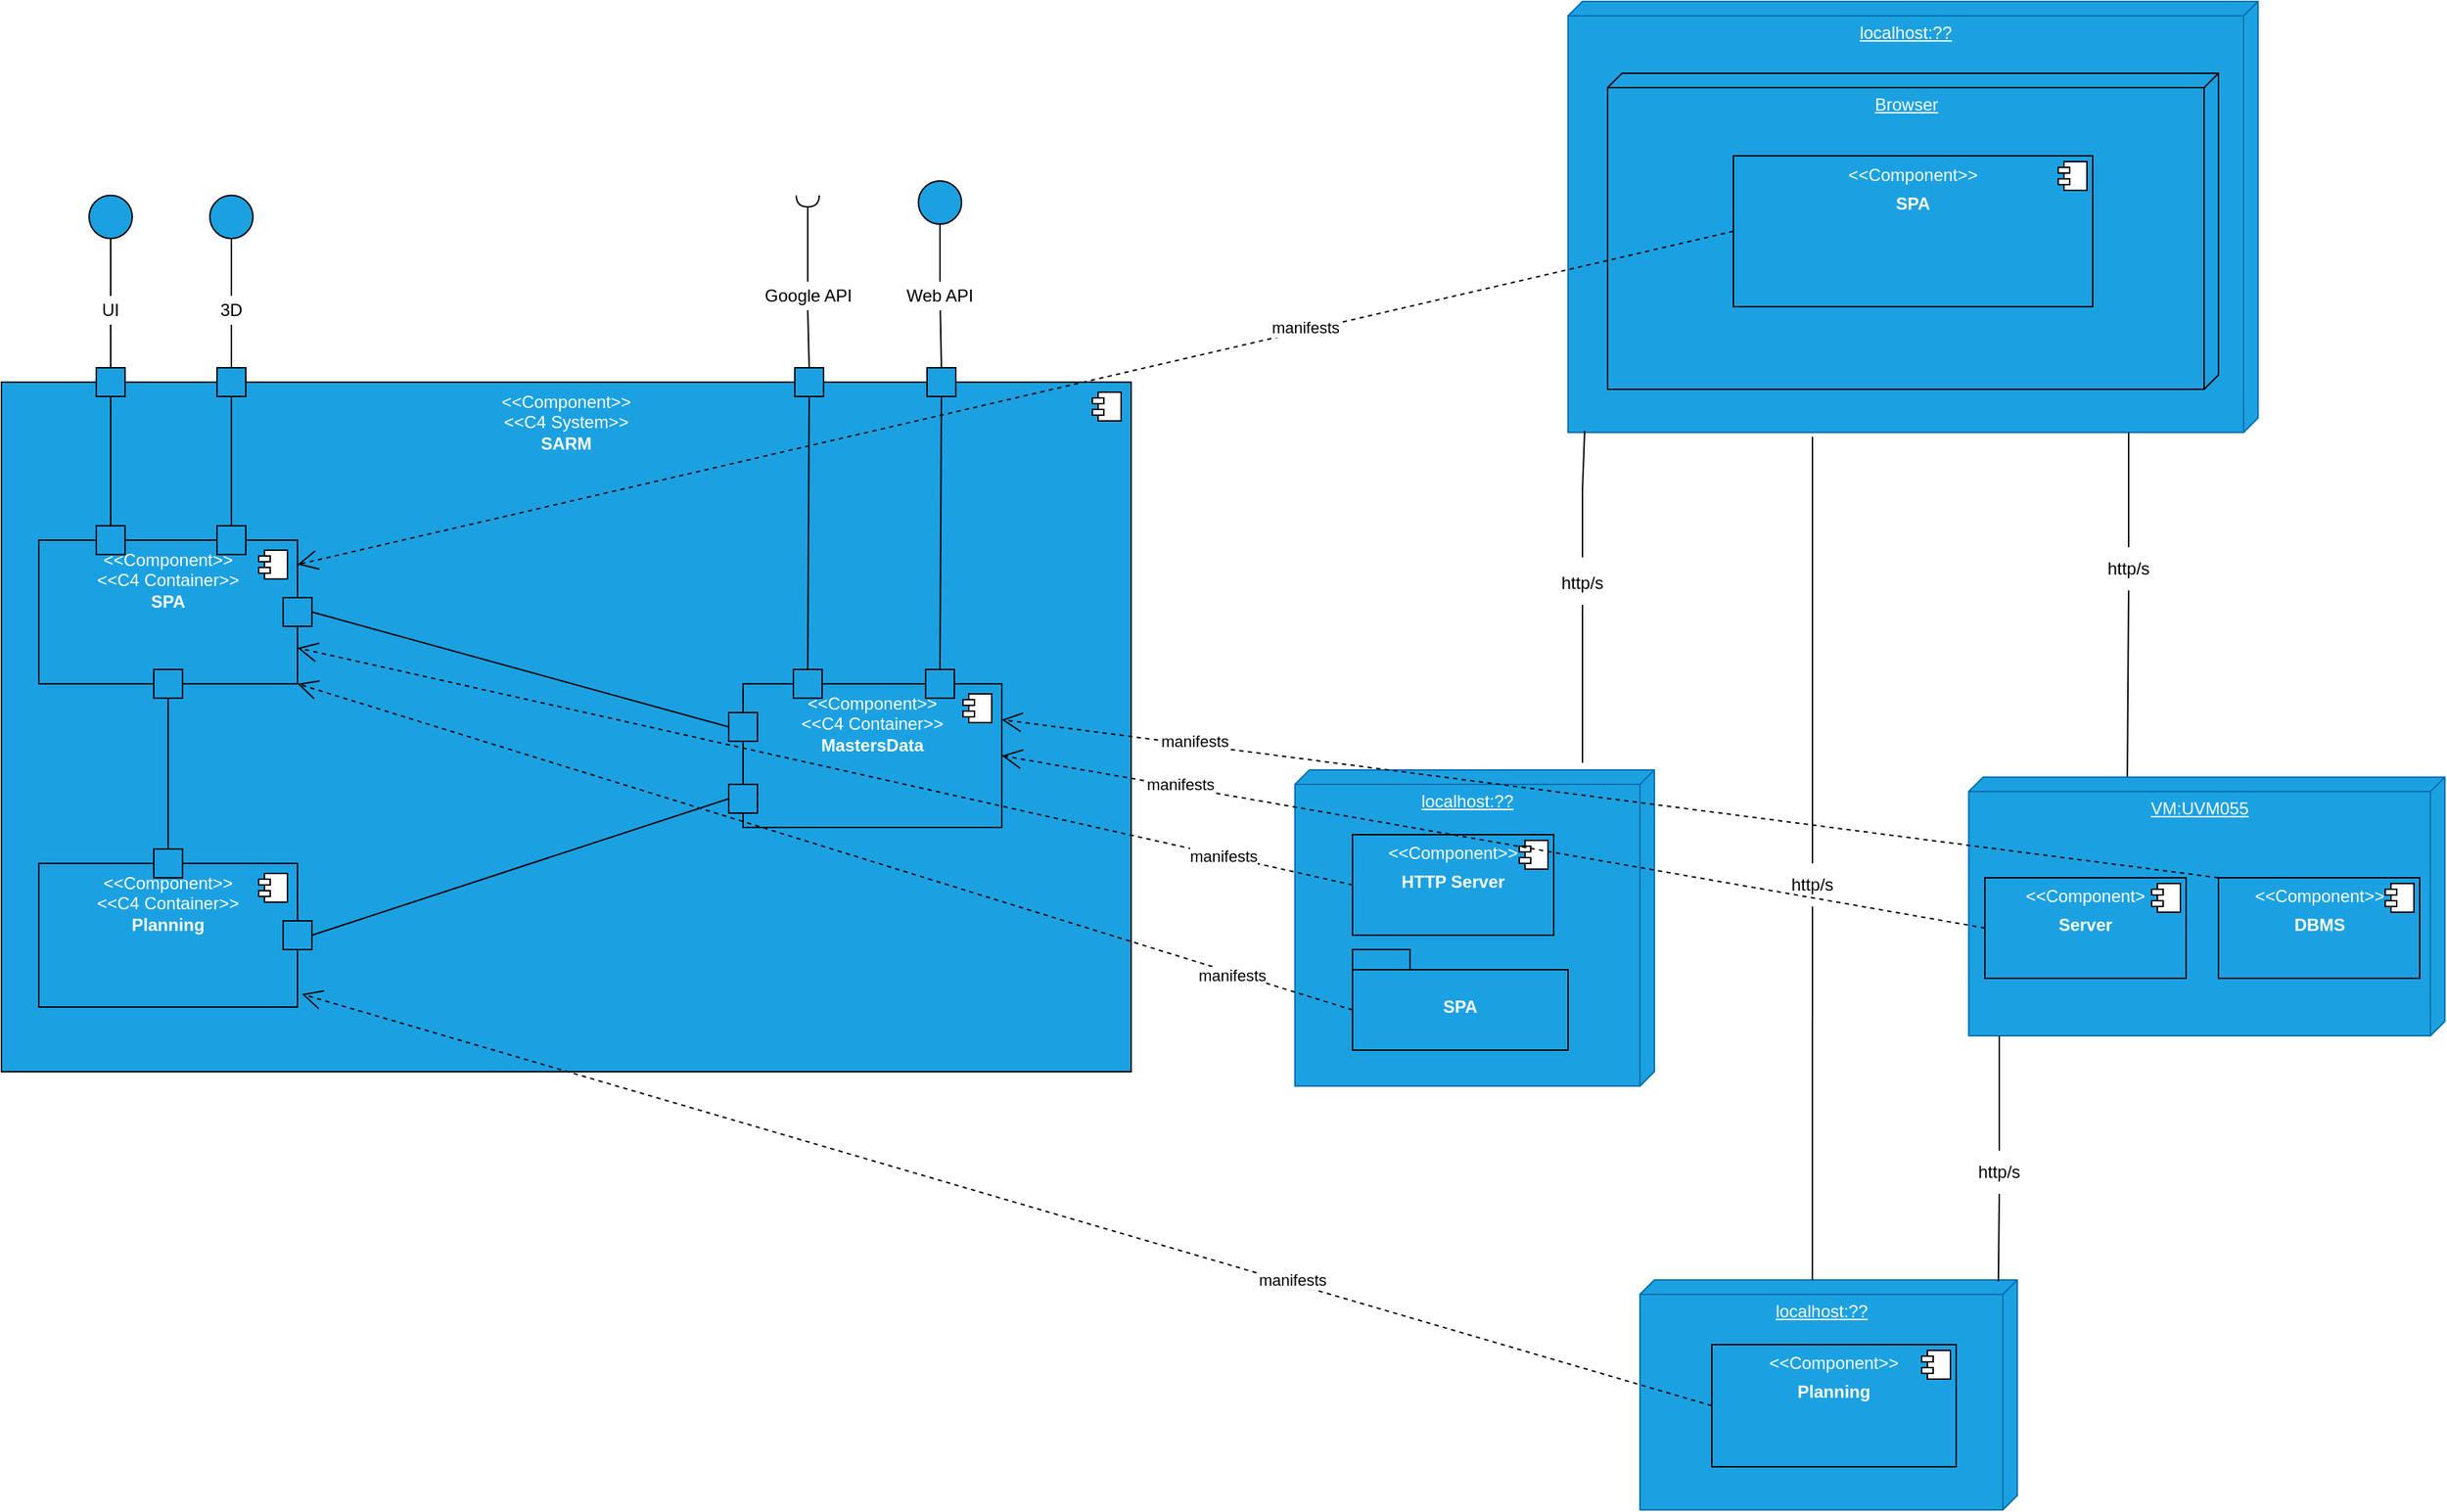 <mxfile version="24.7.17">
  <diagram name="Página-1" id="kKBKMEyVlORLd3pp8Gom">
    <mxGraphModel dx="2390" dy="2562" grid="1" gridSize="10" guides="1" tooltips="1" connect="1" arrows="1" fold="1" page="1" pageScale="1" pageWidth="827" pageHeight="1169" math="0" shadow="0">
      <root>
        <mxCell id="0" />
        <mxCell id="1" parent="0" />
        <mxCell id="WaPQrVIbH6Ur02eJdr64-1" value="&amp;lt;&amp;lt;Component&amp;gt;&amp;gt;&lt;div&gt;&amp;lt;&amp;lt;C4 System&amp;gt;&amp;gt;&lt;/div&gt;&lt;div style=&quot;padding-right: 0px;&quot;&gt;&lt;b&gt;SARM&lt;/b&gt;&lt;/div&gt;" style="html=1;dropTarget=0;whiteSpace=wrap;horizontal=1;verticalAlign=top;fillColor=#1ba1e2;fontColor=#ffffff;strokeColor=default;" vertex="1" parent="1">
          <mxGeometry x="100" y="260" width="786" height="480" as="geometry" />
        </mxCell>
        <mxCell id="WaPQrVIbH6Ur02eJdr64-2" value="" style="shape=module;jettyWidth=8;jettyHeight=4;" vertex="1" parent="WaPQrVIbH6Ur02eJdr64-1">
          <mxGeometry x="1" width="20" height="20" relative="1" as="geometry">
            <mxPoint x="-27" y="7" as="offset" />
          </mxGeometry>
        </mxCell>
        <mxCell id="WaPQrVIbH6Ur02eJdr64-3" value="&amp;lt;&amp;lt;Component&amp;gt;&amp;gt;&lt;div&gt;&amp;lt;&amp;lt;C4 Container&lt;span style=&quot;background-color: initial;&quot;&gt;&amp;gt;&amp;gt;&lt;/span&gt;&lt;/div&gt;&lt;div style=&quot;padding-right: 0px;&quot;&gt;&lt;b&gt;SPA&lt;/b&gt;&lt;/div&gt;" style="html=1;dropTarget=0;whiteSpace=wrap;horizontal=1;verticalAlign=top;fillColor=#1ba1e2;fontColor=#ffffff;strokeColor=default;" vertex="1" parent="1">
          <mxGeometry x="126" y="370" width="180" height="100" as="geometry" />
        </mxCell>
        <mxCell id="WaPQrVIbH6Ur02eJdr64-4" value="" style="shape=module;jettyWidth=8;jettyHeight=4;" vertex="1" parent="WaPQrVIbH6Ur02eJdr64-3">
          <mxGeometry x="1" width="20" height="20" relative="1" as="geometry">
            <mxPoint x="-27" y="7" as="offset" />
          </mxGeometry>
        </mxCell>
        <mxCell id="WaPQrVIbH6Ur02eJdr64-5" value="" style="whiteSpace=wrap;html=1;aspect=fixed;fillColor=#1ba1e2;fontColor=#ffffff;strokeColor=default;" vertex="1" parent="1">
          <mxGeometry x="166" y="250" width="20" height="20" as="geometry" />
        </mxCell>
        <mxCell id="WaPQrVIbH6Ur02eJdr64-6" value="" style="whiteSpace=wrap;html=1;aspect=fixed;fillColor=#1ba1e2;fontColor=#ffffff;strokeColor=default;" vertex="1" parent="1">
          <mxGeometry x="166" y="360" width="20" height="20" as="geometry" />
        </mxCell>
        <mxCell id="WaPQrVIbH6Ur02eJdr64-7" value="" style="whiteSpace=wrap;html=1;aspect=fixed;fillColor=#1ba1e2;fontColor=#ffffff;strokeColor=default;" vertex="1" parent="1">
          <mxGeometry x="250" y="360" width="20" height="20" as="geometry" />
        </mxCell>
        <mxCell id="WaPQrVIbH6Ur02eJdr64-8" value="" style="endArrow=none;html=1;rounded=0;entryX=0.5;entryY=1;entryDx=0;entryDy=0;exitX=0.5;exitY=0;exitDx=0;exitDy=0;" edge="1" parent="1" source="WaPQrVIbH6Ur02eJdr64-6" target="WaPQrVIbH6Ur02eJdr64-5">
          <mxGeometry width="50" height="50" relative="1" as="geometry">
            <mxPoint x="236" y="450" as="sourcePoint" />
            <mxPoint x="286" y="400" as="targetPoint" />
          </mxGeometry>
        </mxCell>
        <mxCell id="WaPQrVIbH6Ur02eJdr64-9" value="" style="endArrow=none;html=1;rounded=0;entryX=0.5;entryY=1;entryDx=0;entryDy=0;exitX=0.5;exitY=0;exitDx=0;exitDy=0;" edge="1" parent="1" source="WaPQrVIbH6Ur02eJdr64-7">
          <mxGeometry width="50" height="50" relative="1" as="geometry">
            <mxPoint x="276" y="390" as="sourcePoint" />
            <mxPoint x="260" y="270" as="targetPoint" />
          </mxGeometry>
        </mxCell>
        <mxCell id="WaPQrVIbH6Ur02eJdr64-10" value="" style="endArrow=none;html=1;rounded=0;exitX=0.5;exitY=0;exitDx=0;exitDy=0;entryX=0.5;entryY=1;entryDx=0;entryDy=0;" edge="1" parent="1" source="WaPQrVIbH6Ur02eJdr64-13" target="WaPQrVIbH6Ur02eJdr64-11">
          <mxGeometry width="50" height="50" relative="1" as="geometry">
            <mxPoint x="186" y="400" as="sourcePoint" />
            <mxPoint x="176" y="220" as="targetPoint" />
          </mxGeometry>
        </mxCell>
        <mxCell id="WaPQrVIbH6Ur02eJdr64-11" value="" style="ellipse;whiteSpace=wrap;html=1;aspect=fixed;fillColor=#1ba1e2;fontColor=#ffffff;strokeColor=default;" vertex="1" parent="1">
          <mxGeometry x="161" y="130" width="30" height="30" as="geometry" />
        </mxCell>
        <mxCell id="WaPQrVIbH6Ur02eJdr64-12" value="" style="endArrow=none;html=1;rounded=0;exitX=0.5;exitY=0;exitDx=0;exitDy=0;" edge="1" parent="1" source="WaPQrVIbH6Ur02eJdr64-5" target="WaPQrVIbH6Ur02eJdr64-13">
          <mxGeometry width="50" height="50" relative="1" as="geometry">
            <mxPoint x="176" y="250" as="sourcePoint" />
            <mxPoint x="176" y="220" as="targetPoint" />
          </mxGeometry>
        </mxCell>
        <mxCell id="WaPQrVIbH6Ur02eJdr64-13" value="UI" style="text;html=1;align=center;verticalAlign=middle;whiteSpace=wrap;rounded=0;" vertex="1" parent="1">
          <mxGeometry x="166" y="200" width="20" height="20" as="geometry" />
        </mxCell>
        <mxCell id="WaPQrVIbH6Ur02eJdr64-14" value="" style="whiteSpace=wrap;html=1;aspect=fixed;fillColor=#1ba1e2;fontColor=#ffffff;strokeColor=default;" vertex="1" parent="1">
          <mxGeometry x="250" y="250" width="20" height="20" as="geometry" />
        </mxCell>
        <mxCell id="WaPQrVIbH6Ur02eJdr64-15" value="" style="endArrow=none;html=1;rounded=0;exitX=0.5;exitY=0;exitDx=0;exitDy=0;entryX=0.5;entryY=1;entryDx=0;entryDy=0;" edge="1" parent="1" source="WaPQrVIbH6Ur02eJdr64-18" target="WaPQrVIbH6Ur02eJdr64-16">
          <mxGeometry width="50" height="50" relative="1" as="geometry">
            <mxPoint x="270" y="400" as="sourcePoint" />
            <mxPoint x="260" y="220" as="targetPoint" />
          </mxGeometry>
        </mxCell>
        <mxCell id="WaPQrVIbH6Ur02eJdr64-16" value="" style="ellipse;whiteSpace=wrap;html=1;aspect=fixed;fillColor=#1ba1e2;fontColor=#ffffff;strokeColor=default;" vertex="1" parent="1">
          <mxGeometry x="245" y="130" width="30" height="30" as="geometry" />
        </mxCell>
        <mxCell id="WaPQrVIbH6Ur02eJdr64-17" value="" style="endArrow=none;html=1;rounded=0;exitX=0.5;exitY=0;exitDx=0;exitDy=0;" edge="1" parent="1" source="WaPQrVIbH6Ur02eJdr64-14" target="WaPQrVIbH6Ur02eJdr64-18">
          <mxGeometry width="50" height="50" relative="1" as="geometry">
            <mxPoint x="260" y="250" as="sourcePoint" />
            <mxPoint x="260" y="220" as="targetPoint" />
          </mxGeometry>
        </mxCell>
        <mxCell id="WaPQrVIbH6Ur02eJdr64-18" value="3D" style="text;html=1;align=center;verticalAlign=middle;whiteSpace=wrap;rounded=0;" vertex="1" parent="1">
          <mxGeometry x="250" y="200" width="20" height="20" as="geometry" />
        </mxCell>
        <mxCell id="WaPQrVIbH6Ur02eJdr64-19" value="&amp;lt;&amp;lt;Component&amp;gt;&amp;gt;&lt;div&gt;&amp;lt;&amp;lt;C4 Container&lt;span style=&quot;background-color: initial;&quot;&gt;&amp;gt;&amp;gt;&lt;/span&gt;&lt;/div&gt;&lt;div&gt;&lt;b&gt;Planning&lt;/b&gt;&lt;/div&gt;" style="html=1;dropTarget=0;whiteSpace=wrap;horizontal=1;verticalAlign=top;fillColor=#1ba1e2;fontColor=#ffffff;strokeColor=default;" vertex="1" parent="1">
          <mxGeometry x="126" y="595" width="180" height="100" as="geometry" />
        </mxCell>
        <mxCell id="WaPQrVIbH6Ur02eJdr64-20" value="" style="shape=module;jettyWidth=8;jettyHeight=4;" vertex="1" parent="WaPQrVIbH6Ur02eJdr64-19">
          <mxGeometry x="1" width="20" height="20" relative="1" as="geometry">
            <mxPoint x="-27" y="7" as="offset" />
          </mxGeometry>
        </mxCell>
        <mxCell id="WaPQrVIbH6Ur02eJdr64-21" value="" style="whiteSpace=wrap;html=1;aspect=fixed;fillColor=#1ba1e2;fontColor=#ffffff;strokeColor=default;" vertex="1" parent="1">
          <mxGeometry x="206" y="460" width="20" height="20" as="geometry" />
        </mxCell>
        <mxCell id="WaPQrVIbH6Ur02eJdr64-22" value="" style="whiteSpace=wrap;html=1;aspect=fixed;fillColor=#1ba1e2;fontColor=#ffffff;strokeColor=default;" vertex="1" parent="1">
          <mxGeometry x="206" y="585" width="20" height="20" as="geometry" />
        </mxCell>
        <mxCell id="WaPQrVIbH6Ur02eJdr64-23" value="" style="endArrow=none;html=1;rounded=0;entryX=0.5;entryY=1;entryDx=0;entryDy=0;exitX=0.5;exitY=0;exitDx=0;exitDy=0;" edge="1" parent="1" source="WaPQrVIbH6Ur02eJdr64-22" target="WaPQrVIbH6Ur02eJdr64-21">
          <mxGeometry width="50" height="50" relative="1" as="geometry">
            <mxPoint x="236" y="690" as="sourcePoint" />
            <mxPoint x="286" y="640" as="targetPoint" />
            <Array as="points" />
          </mxGeometry>
        </mxCell>
        <mxCell id="WaPQrVIbH6Ur02eJdr64-24" value="&amp;lt;&amp;lt;Component&amp;gt;&amp;gt;&lt;div&gt;&amp;lt;&amp;lt;C4 Container&lt;span style=&quot;background-color: initial;&quot;&gt;&amp;gt;&amp;gt;&lt;/span&gt;&lt;/div&gt;&lt;div style=&quot;padding-right: 0px;&quot;&gt;&lt;b&gt;MastersData&lt;/b&gt;&lt;/div&gt;" style="html=1;dropTarget=0;whiteSpace=wrap;horizontal=1;verticalAlign=top;fillColor=#1ba1e2;fontColor=#ffffff;strokeColor=default;" vertex="1" parent="1">
          <mxGeometry x="616" y="470" width="180" height="100" as="geometry" />
        </mxCell>
        <mxCell id="WaPQrVIbH6Ur02eJdr64-25" value="" style="shape=module;jettyWidth=8;jettyHeight=4;" vertex="1" parent="WaPQrVIbH6Ur02eJdr64-24">
          <mxGeometry x="1" width="20" height="20" relative="1" as="geometry">
            <mxPoint x="-27" y="7" as="offset" />
          </mxGeometry>
        </mxCell>
        <mxCell id="WaPQrVIbH6Ur02eJdr64-26" value="" style="whiteSpace=wrap;html=1;aspect=fixed;fillColor=#1ba1e2;fontColor=#ffffff;strokeColor=default;" vertex="1" parent="1">
          <mxGeometry x="296" y="635" width="20" height="20" as="geometry" />
        </mxCell>
        <mxCell id="WaPQrVIbH6Ur02eJdr64-27" value="" style="whiteSpace=wrap;html=1;aspect=fixed;fillColor=#1ba1e2;fontColor=#ffffff;strokeColor=default;" vertex="1" parent="1">
          <mxGeometry x="296" y="410" width="20" height="20" as="geometry" />
        </mxCell>
        <mxCell id="WaPQrVIbH6Ur02eJdr64-28" value="" style="whiteSpace=wrap;html=1;aspect=fixed;fillColor=#1ba1e2;fontColor=#ffffff;strokeColor=default;" vertex="1" parent="1">
          <mxGeometry x="606" y="490" width="20" height="20" as="geometry" />
        </mxCell>
        <mxCell id="WaPQrVIbH6Ur02eJdr64-29" value="" style="whiteSpace=wrap;html=1;aspect=fixed;fillColor=#1ba1e2;fontColor=#ffffff;strokeColor=default;" vertex="1" parent="1">
          <mxGeometry x="606" y="540" width="20" height="20" as="geometry" />
        </mxCell>
        <mxCell id="WaPQrVIbH6Ur02eJdr64-30" value="" style="endArrow=none;html=1;rounded=0;entryX=0;entryY=0.5;entryDx=0;entryDy=0;exitX=1;exitY=0.5;exitDx=0;exitDy=0;" edge="1" parent="1" source="WaPQrVIbH6Ur02eJdr64-26" target="WaPQrVIbH6Ur02eJdr64-29">
          <mxGeometry width="50" height="50" relative="1" as="geometry">
            <mxPoint x="226" y="595" as="sourcePoint" />
            <mxPoint x="226" y="490" as="targetPoint" />
            <Array as="points" />
          </mxGeometry>
        </mxCell>
        <mxCell id="WaPQrVIbH6Ur02eJdr64-31" value="" style="endArrow=none;html=1;rounded=0;entryX=1;entryY=0.5;entryDx=0;entryDy=0;exitX=0;exitY=0.5;exitDx=0;exitDy=0;" edge="1" parent="1" source="WaPQrVIbH6Ur02eJdr64-28" target="WaPQrVIbH6Ur02eJdr64-27">
          <mxGeometry width="50" height="50" relative="1" as="geometry">
            <mxPoint x="226" y="595" as="sourcePoint" />
            <mxPoint x="226" y="490" as="targetPoint" />
            <Array as="points" />
          </mxGeometry>
        </mxCell>
        <mxCell id="WaPQrVIbH6Ur02eJdr64-32" value="" style="whiteSpace=wrap;html=1;aspect=fixed;fillColor=#1ba1e2;fontColor=#ffffff;strokeColor=default;" vertex="1" parent="1">
          <mxGeometry x="744" y="250" width="20" height="20" as="geometry" />
        </mxCell>
        <mxCell id="WaPQrVIbH6Ur02eJdr64-33" value="" style="whiteSpace=wrap;html=1;aspect=fixed;fillColor=#1ba1e2;fontColor=#ffffff;strokeColor=default;" vertex="1" parent="1">
          <mxGeometry x="743" y="460" width="20" height="20" as="geometry" />
        </mxCell>
        <mxCell id="WaPQrVIbH6Ur02eJdr64-34" value="" style="endArrow=none;html=1;rounded=0;entryX=0.5;entryY=1;entryDx=0;entryDy=0;exitX=0.5;exitY=0;exitDx=0;exitDy=0;" edge="1" parent="1" source="WaPQrVIbH6Ur02eJdr64-33" target="WaPQrVIbH6Ur02eJdr64-32">
          <mxGeometry width="50" height="50" relative="1" as="geometry">
            <mxPoint x="777" y="440" as="sourcePoint" />
            <mxPoint x="827" y="390" as="targetPoint" />
          </mxGeometry>
        </mxCell>
        <mxCell id="WaPQrVIbH6Ur02eJdr64-35" value="" style="endArrow=none;html=1;rounded=0;exitX=0.5;exitY=0;exitDx=0;exitDy=0;entryX=0.5;entryY=1;entryDx=0;entryDy=0;" edge="1" parent="1" source="WaPQrVIbH6Ur02eJdr64-38" target="WaPQrVIbH6Ur02eJdr64-36">
          <mxGeometry width="50" height="50" relative="1" as="geometry">
            <mxPoint x="727" y="390" as="sourcePoint" />
            <mxPoint x="717" y="210" as="targetPoint" />
          </mxGeometry>
        </mxCell>
        <mxCell id="WaPQrVIbH6Ur02eJdr64-36" value="" style="ellipse;whiteSpace=wrap;html=1;aspect=fixed;fillColor=#1ba1e2;fontColor=#ffffff;strokeColor=default;" vertex="1" parent="1">
          <mxGeometry x="738" y="120" width="30" height="30" as="geometry" />
        </mxCell>
        <mxCell id="WaPQrVIbH6Ur02eJdr64-37" value="" style="endArrow=none;html=1;rounded=0;exitX=0.5;exitY=0;exitDx=0;exitDy=0;" edge="1" parent="1" source="WaPQrVIbH6Ur02eJdr64-32" target="WaPQrVIbH6Ur02eJdr64-38">
          <mxGeometry width="50" height="50" relative="1" as="geometry">
            <mxPoint x="717" y="240" as="sourcePoint" />
            <mxPoint x="717" y="210" as="targetPoint" />
          </mxGeometry>
        </mxCell>
        <mxCell id="WaPQrVIbH6Ur02eJdr64-38" value="Web API" style="text;html=1;align=center;verticalAlign=middle;whiteSpace=wrap;rounded=0;" vertex="1" parent="1">
          <mxGeometry x="726" y="190" width="54" height="20" as="geometry" />
        </mxCell>
        <mxCell id="WaPQrVIbH6Ur02eJdr64-39" value="" style="whiteSpace=wrap;html=1;aspect=fixed;fillColor=#1ba1e2;fontColor=#ffffff;strokeColor=default;" vertex="1" parent="1">
          <mxGeometry x="652" y="250" width="20" height="20" as="geometry" />
        </mxCell>
        <mxCell id="WaPQrVIbH6Ur02eJdr64-40" value="" style="whiteSpace=wrap;html=1;aspect=fixed;fillColor=#1ba1e2;fontColor=#ffffff;strokeColor=default;" vertex="1" parent="1">
          <mxGeometry x="651" y="460" width="20" height="20" as="geometry" />
        </mxCell>
        <mxCell id="WaPQrVIbH6Ur02eJdr64-41" value="" style="endArrow=none;html=1;rounded=0;entryX=0.5;entryY=1;entryDx=0;entryDy=0;exitX=0.5;exitY=0;exitDx=0;exitDy=0;" edge="1" parent="1" source="WaPQrVIbH6Ur02eJdr64-40" target="WaPQrVIbH6Ur02eJdr64-39">
          <mxGeometry width="50" height="50" relative="1" as="geometry">
            <mxPoint x="685" y="440" as="sourcePoint" />
            <mxPoint x="735" y="390" as="targetPoint" />
          </mxGeometry>
        </mxCell>
        <mxCell id="WaPQrVIbH6Ur02eJdr64-42" value="" style="endArrow=none;html=1;rounded=0;exitX=0.5;exitY=0;exitDx=0;exitDy=0;" edge="1" parent="1" source="WaPQrVIbH6Ur02eJdr64-39">
          <mxGeometry width="50" height="50" relative="1" as="geometry">
            <mxPoint x="625" y="240" as="sourcePoint" />
            <mxPoint x="661" y="210" as="targetPoint" />
          </mxGeometry>
        </mxCell>
        <mxCell id="WaPQrVIbH6Ur02eJdr64-43" value="Google API" style="text;html=1;align=center;verticalAlign=middle;whiteSpace=wrap;rounded=0;" vertex="1" parent="1">
          <mxGeometry x="625.5" y="190" width="71" height="20" as="geometry" />
        </mxCell>
        <mxCell id="WaPQrVIbH6Ur02eJdr64-44" value="" style="rounded=0;orthogonalLoop=1;jettySize=auto;html=1;endArrow=halfCircle;endFill=0;endSize=6;strokeWidth=1;sketch=0;fontSize=12;curved=1;" edge="1" parent="1" source="WaPQrVIbH6Ur02eJdr64-43">
          <mxGeometry relative="1" as="geometry">
            <mxPoint x="601" y="445" as="sourcePoint" />
            <mxPoint x="661" y="130" as="targetPoint" />
          </mxGeometry>
        </mxCell>
        <mxCell id="WaPQrVIbH6Ur02eJdr64-45" value="" style="ellipse;whiteSpace=wrap;html=1;align=center;aspect=fixed;fillColor=none;strokeColor=none;resizable=0;perimeter=centerPerimeter;rotatable=0;allowArrows=0;points=[];outlineConnect=1;" vertex="1" parent="1">
          <mxGeometry x="576" y="440" width="10" height="10" as="geometry" />
        </mxCell>
        <mxCell id="tV7YJgzIkJSApshA3LUL-66" value="localhost:??" style="verticalAlign=top;align=center;spacingTop=8;spacingLeft=2;spacingRight=12;shape=cube;size=10;direction=south;fontStyle=4;html=1;whiteSpace=wrap;fillColor=#1ba1e2;fontColor=#ffffff;strokeColor=#006EAF;" parent="1" vertex="1">
          <mxGeometry x="1190" y="-5" width="480" height="300" as="geometry" />
        </mxCell>
        <mxCell id="tV7YJgzIkJSApshA3LUL-67" value="localhost:??" style="verticalAlign=top;align=center;spacingTop=8;spacingLeft=2;spacingRight=12;shape=cube;size=10;direction=south;fontStyle=4;html=1;whiteSpace=wrap;fillColor=#1ba1e2;fontColor=#ffffff;strokeColor=#006EAF;" parent="1" vertex="1">
          <mxGeometry x="1240" y="885" width="262.5" height="160" as="geometry" />
        </mxCell>
        <mxCell id="tV7YJgzIkJSApshA3LUL-68" value="localhost:??" style="verticalAlign=top;align=center;spacingTop=8;spacingLeft=2;spacingRight=12;shape=cube;size=10;direction=south;fontStyle=4;html=1;whiteSpace=wrap;fillColor=#1ba1e2;fontColor=#ffffff;strokeColor=#006EAF;" parent="1" vertex="1">
          <mxGeometry x="1000" y="530" width="250" height="220" as="geometry" />
        </mxCell>
        <mxCell id="tV7YJgzIkJSApshA3LUL-69" value="&lt;p style=&quot;margin:0px;margin-top:6px;text-align:center;&quot;&gt;&amp;lt;&amp;lt;Component&amp;gt;&amp;gt;&lt;/p&gt;&lt;p style=&quot;margin:0px;margin-top:6px;text-align:center;&quot;&gt;&lt;b&gt;Planning&lt;/b&gt;&lt;/p&gt;" style="align=left;overflow=fill;html=1;dropTarget=0;whiteSpace=wrap;fillColor=#1ba1e2;fontColor=#ffffff;strokeColor=default;" parent="1" vertex="1">
          <mxGeometry x="1290" y="930" width="170" height="85" as="geometry" />
        </mxCell>
        <mxCell id="tV7YJgzIkJSApshA3LUL-70" value="" style="shape=component;jettyWidth=8;jettyHeight=4;" parent="tV7YJgzIkJSApshA3LUL-69" vertex="1">
          <mxGeometry x="1" width="20" height="20" relative="1" as="geometry">
            <mxPoint x="-24" y="4" as="offset" />
          </mxGeometry>
        </mxCell>
        <mxCell id="tV7YJgzIkJSApshA3LUL-71" value="http/s" style="text;html=1;align=center;verticalAlign=middle;whiteSpace=wrap;rounded=0;" parent="1" vertex="1">
          <mxGeometry x="1550" y="375" width="60" height="30" as="geometry" />
        </mxCell>
        <mxCell id="tV7YJgzIkJSApshA3LUL-72" value="" style="endArrow=none;html=1;rounded=0;" parent="1" edge="1">
          <mxGeometry width="50" height="50" relative="1" as="geometry">
            <mxPoint x="1580" y="375" as="sourcePoint" />
            <mxPoint x="1580" y="295" as="targetPoint" />
          </mxGeometry>
        </mxCell>
        <mxCell id="tV7YJgzIkJSApshA3LUL-73" value="" style="endArrow=none;html=1;rounded=0;entryX=0.5;entryY=1;entryDx=0;entryDy=0;exitX=0.017;exitY=0.667;exitDx=0;exitDy=0;exitPerimeter=0;" parent="1" source="tV7YJgzIkJSApshA3LUL-80" target="tV7YJgzIkJSApshA3LUL-71" edge="1">
          <mxGeometry width="50" height="50" relative="1" as="geometry">
            <mxPoint x="1580" y="525" as="sourcePoint" />
            <mxPoint x="1479.5" y="415" as="targetPoint" />
          </mxGeometry>
        </mxCell>
        <mxCell id="tV7YJgzIkJSApshA3LUL-74" value="&lt;p style=&quot;margin:0px;margin-top:6px;text-align:center;&quot;&gt;&amp;lt;&amp;lt;Component&amp;gt;&amp;gt;&lt;/p&gt;&lt;p style=&quot;margin:0px;margin-top:6px;text-align:center;&quot;&gt;&lt;b&gt;HTTP Server&lt;/b&gt;&lt;/p&gt;" style="align=left;overflow=fill;html=1;dropTarget=0;whiteSpace=wrap;fillColor=#1ba1e2;fontColor=#ffffff;strokeColor=default;" parent="1" vertex="1">
          <mxGeometry x="1040" y="575" width="140" height="70" as="geometry" />
        </mxCell>
        <mxCell id="tV7YJgzIkJSApshA3LUL-75" value="" style="shape=component;jettyWidth=8;jettyHeight=4;" parent="tV7YJgzIkJSApshA3LUL-74" vertex="1">
          <mxGeometry x="1" width="20" height="20" relative="1" as="geometry">
            <mxPoint x="-24" y="4" as="offset" />
          </mxGeometry>
        </mxCell>
        <mxCell id="tV7YJgzIkJSApshA3LUL-76" value="SPA" style="shape=folder;fontStyle=1;spacingTop=10;tabWidth=40;tabHeight=14;tabPosition=left;html=1;whiteSpace=wrap;fillColor=#1ba1e2;fontColor=#ffffff;strokeColor=default;" parent="1" vertex="1">
          <mxGeometry x="1040" y="655" width="150" height="70" as="geometry" />
        </mxCell>
        <mxCell id="tV7YJgzIkJSApshA3LUL-77" value="" style="endArrow=none;html=1;rounded=0;entryX=0.996;entryY=0.976;entryDx=0;entryDy=0;entryPerimeter=0;" parent="1" target="tV7YJgzIkJSApshA3LUL-66" edge="1">
          <mxGeometry width="50" height="50" relative="1" as="geometry">
            <mxPoint x="1200" y="382" as="sourcePoint" />
            <mxPoint x="1330" y="295" as="targetPoint" />
            <Array as="points">
              <mxPoint x="1200" y="335" />
            </Array>
          </mxGeometry>
        </mxCell>
        <mxCell id="tV7YJgzIkJSApshA3LUL-78" value="http/s" style="text;html=1;align=center;verticalAlign=middle;whiteSpace=wrap;rounded=0;" parent="1" vertex="1">
          <mxGeometry x="1170" y="385" width="60" height="30" as="geometry" />
        </mxCell>
        <mxCell id="tV7YJgzIkJSApshA3LUL-79" value="" style="endArrow=none;html=1;rounded=0;entryX=0.5;entryY=1;entryDx=0;entryDy=0;" parent="1" target="tV7YJgzIkJSApshA3LUL-78" edge="1">
          <mxGeometry width="50" height="50" relative="1" as="geometry">
            <mxPoint x="1200" y="525" as="sourcePoint" />
            <mxPoint x="1329.5" y="415" as="targetPoint" />
          </mxGeometry>
        </mxCell>
        <mxCell id="tV7YJgzIkJSApshA3LUL-80" value="VM:UVM055" style="verticalAlign=top;align=center;spacingTop=8;spacingLeft=2;spacingRight=12;shape=cube;size=10;direction=south;fontStyle=4;html=1;whiteSpace=wrap;fillColor=#1ba1e2;fontColor=#ffffff;strokeColor=#006EAF;" parent="1" vertex="1">
          <mxGeometry x="1468.75" y="535" width="331.25" height="180" as="geometry" />
        </mxCell>
        <mxCell id="tV7YJgzIkJSApshA3LUL-81" value="&lt;p style=&quot;margin:0px;margin-top:6px;text-align:center;&quot;&gt;&amp;lt;&amp;lt;Component&amp;gt;&lt;/p&gt;&lt;p style=&quot;margin:0px;margin-top:6px;text-align:center;&quot;&gt;&lt;b&gt;Server&lt;/b&gt;&lt;/p&gt;" style="align=left;overflow=fill;html=1;dropTarget=0;whiteSpace=wrap;fillColor=#1ba1e2;fontColor=#ffffff;strokeColor=default;" parent="1" vertex="1">
          <mxGeometry x="1480" y="605" width="140" height="70" as="geometry" />
        </mxCell>
        <mxCell id="tV7YJgzIkJSApshA3LUL-82" value="" style="shape=component;jettyWidth=8;jettyHeight=4;" parent="tV7YJgzIkJSApshA3LUL-81" vertex="1">
          <mxGeometry x="1" width="20" height="20" relative="1" as="geometry">
            <mxPoint x="-24" y="4" as="offset" />
          </mxGeometry>
        </mxCell>
        <mxCell id="tV7YJgzIkJSApshA3LUL-83" value="&lt;p style=&quot;margin:0px;margin-top:6px;text-align:center;&quot;&gt;&amp;lt;&amp;lt;Component&amp;gt;&amp;gt;&lt;/p&gt;&lt;p style=&quot;margin:0px;margin-top:6px;text-align:center;&quot;&gt;&lt;b&gt;DBMS&lt;/b&gt;&lt;/p&gt;" style="align=left;overflow=fill;html=1;dropTarget=0;whiteSpace=wrap;fillColor=#1ba1e2;fontColor=#ffffff;strokeColor=default;" parent="1" vertex="1">
          <mxGeometry x="1642.5" y="605" width="140" height="70" as="geometry" />
        </mxCell>
        <mxCell id="tV7YJgzIkJSApshA3LUL-84" value="" style="shape=component;jettyWidth=8;jettyHeight=4;" parent="tV7YJgzIkJSApshA3LUL-83" vertex="1">
          <mxGeometry x="1" width="20" height="20" relative="1" as="geometry">
            <mxPoint x="-24" y="4" as="offset" />
          </mxGeometry>
        </mxCell>
        <mxCell id="tV7YJgzIkJSApshA3LUL-85" value="Browser" style="verticalAlign=top;align=center;spacingTop=8;spacingLeft=2;spacingRight=12;shape=cube;size=10;direction=south;fontStyle=4;html=1;whiteSpace=wrap;fillColor=#1ba1e2;fontColor=#ffffff;strokeColor=default;" parent="1" vertex="1">
          <mxGeometry x="1217.5" y="45" width="425" height="220" as="geometry" />
        </mxCell>
        <mxCell id="tV7YJgzIkJSApshA3LUL-86" value="&lt;p style=&quot;margin:0px;margin-top:6px;text-align:center;&quot;&gt;&amp;lt;&amp;lt;Component&amp;gt;&amp;gt;&lt;/p&gt;&lt;p style=&quot;margin:0px;margin-top:6px;text-align:center;&quot;&gt;&lt;b&gt;SPA&lt;/b&gt;&lt;/p&gt;" style="align=left;overflow=fill;html=1;dropTarget=0;whiteSpace=wrap;fillColor=#1ba1e2;fontColor=#ffffff;strokeColor=default;" parent="1" vertex="1">
          <mxGeometry x="1305" y="102.5" width="250" height="105" as="geometry" />
        </mxCell>
        <mxCell id="tV7YJgzIkJSApshA3LUL-87" value="" style="shape=component;jettyWidth=8;jettyHeight=4;" parent="tV7YJgzIkJSApshA3LUL-86" vertex="1">
          <mxGeometry x="1" width="20" height="20" relative="1" as="geometry">
            <mxPoint x="-24" y="4" as="offset" />
          </mxGeometry>
        </mxCell>
        <mxCell id="tV7YJgzIkJSApshA3LUL-88" value="http/s" style="text;html=1;align=center;verticalAlign=middle;whiteSpace=wrap;rounded=0;" parent="1" vertex="1">
          <mxGeometry x="1330" y="595" width="60" height="30" as="geometry" />
        </mxCell>
        <mxCell id="tV7YJgzIkJSApshA3LUL-89" value="" style="endArrow=none;html=1;rounded=0;exitX=0.5;exitY=0;exitDx=0;exitDy=0;" parent="1" source="tV7YJgzIkJSApshA3LUL-88" edge="1">
          <mxGeometry width="50" height="50" relative="1" as="geometry">
            <mxPoint x="1593.97" y="385.96" as="sourcePoint" />
            <mxPoint x="1360" y="298" as="targetPoint" />
          </mxGeometry>
        </mxCell>
        <mxCell id="tV7YJgzIkJSApshA3LUL-90" value="" style="endArrow=none;html=1;rounded=0;entryX=0.5;entryY=1;entryDx=0;entryDy=0;exitX=0;exitY=0.543;exitDx=0;exitDy=0;exitPerimeter=0;" parent="1" source="tV7YJgzIkJSApshA3LUL-67" target="tV7YJgzIkJSApshA3LUL-88" edge="1">
          <mxGeometry width="50" height="50" relative="1" as="geometry">
            <mxPoint x="1359.995" y="795" as="sourcePoint" />
            <mxPoint x="1493.47" y="425.96" as="targetPoint" />
          </mxGeometry>
        </mxCell>
        <mxCell id="tV7YJgzIkJSApshA3LUL-91" value="" style="endArrow=none;html=1;rounded=0;exitX=0.5;exitY=0;exitDx=0;exitDy=0;" parent="1" source="tV7YJgzIkJSApshA3LUL-92" edge="1">
          <mxGeometry width="50" height="50" relative="1" as="geometry">
            <mxPoint x="1490" y="745" as="sourcePoint" />
            <mxPoint x="1490" y="715" as="targetPoint" />
          </mxGeometry>
        </mxCell>
        <mxCell id="tV7YJgzIkJSApshA3LUL-92" value="http/s" style="text;html=1;align=center;verticalAlign=middle;whiteSpace=wrap;rounded=0;" parent="1" vertex="1">
          <mxGeometry x="1460" y="795" width="60" height="30" as="geometry" />
        </mxCell>
        <mxCell id="tV7YJgzIkJSApshA3LUL-93" value="" style="endArrow=none;html=1;rounded=0;entryX=0.006;entryY=0.05;entryDx=0;entryDy=0;entryPerimeter=0;exitX=0.5;exitY=1;exitDx=0;exitDy=0;" parent="1" source="tV7YJgzIkJSApshA3LUL-92" target="tV7YJgzIkJSApshA3LUL-67" edge="1">
          <mxGeometry width="50" height="50" relative="1" as="geometry">
            <mxPoint x="1490" y="765" as="sourcePoint" />
            <mxPoint x="1590" y="415" as="targetPoint" />
          </mxGeometry>
        </mxCell>
        <mxCell id="tV7YJgzIkJSApshA3LUL-94" value="manifests" style="endArrow=open;endSize=12;dashed=1;html=1;rounded=0;entryX=1;entryY=0.17;entryDx=0;entryDy=0;exitX=0;exitY=0.5;exitDx=0;exitDy=0;entryPerimeter=0;" parent="1" source="tV7YJgzIkJSApshA3LUL-86" target="WaPQrVIbH6Ur02eJdr64-3" edge="1">
          <mxGeometry x="-0.404" y="-2" width="160" relative="1" as="geometry">
            <mxPoint x="620" y="380" as="sourcePoint" />
            <mxPoint x="256" y="340" as="targetPoint" />
            <mxPoint as="offset" />
          </mxGeometry>
        </mxCell>
        <mxCell id="tV7YJgzIkJSApshA3LUL-95" value="manifests" style="endArrow=open;endSize=12;dashed=1;html=1;rounded=0;entryX=1;entryY=1;entryDx=0;entryDy=0;exitX=0;exitY=0;exitDx=0;exitDy=42;exitPerimeter=0;" parent="1" source="tV7YJgzIkJSApshA3LUL-76" target="WaPQrVIbH6Ur02eJdr64-3" edge="1">
          <mxGeometry x="-0.772" y="2" width="160" relative="1" as="geometry">
            <mxPoint x="1315" y="165" as="sourcePoint" />
            <mxPoint x="256" y="440" as="targetPoint" />
            <mxPoint as="offset" />
          </mxGeometry>
        </mxCell>
        <mxCell id="tV7YJgzIkJSApshA3LUL-97" value="manifests" style="endArrow=open;endSize=12;dashed=1;html=1;rounded=0;entryX=1.017;entryY=0.91;entryDx=0;entryDy=0;exitX=0;exitY=0.5;exitDx=0;exitDy=0;entryPerimeter=0;" parent="1" source="tV7YJgzIkJSApshA3LUL-69" target="WaPQrVIbH6Ur02eJdr64-19" edge="1">
          <mxGeometry x="-0.404" y="-2" width="160" relative="1" as="geometry">
            <mxPoint x="1315" y="165" as="sourcePoint" />
            <mxPoint x="256" y="665" as="targetPoint" />
            <mxPoint as="offset" />
          </mxGeometry>
        </mxCell>
        <mxCell id="tV7YJgzIkJSApshA3LUL-98" value="manifests" style="endArrow=open;endSize=12;dashed=1;html=1;rounded=0;entryX=1;entryY=0.5;entryDx=0;entryDy=0;exitX=0;exitY=0.5;exitDx=0;exitDy=0;" parent="1" source="tV7YJgzIkJSApshA3LUL-81" target="WaPQrVIbH6Ur02eJdr64-24" edge="1">
          <mxGeometry x="0.638" y="-2" width="160" relative="1" as="geometry">
            <mxPoint x="1300" y="983" as="sourcePoint" />
            <mxPoint x="746" y="540" as="targetPoint" />
            <mxPoint as="offset" />
          </mxGeometry>
        </mxCell>
        <mxCell id="tV7YJgzIkJSApshA3LUL-99" value="manifests" style="endArrow=open;endSize=12;dashed=1;html=1;rounded=0;exitX=0;exitY=0;exitDx=0;exitDy=0;entryX=1;entryY=0.25;entryDx=0;entryDy=0;" parent="1" source="tV7YJgzIkJSApshA3LUL-83" target="WaPQrVIbH6Ur02eJdr64-24" edge="1">
          <mxGeometry x="0.684" y="-2" width="160" relative="1" as="geometry">
            <mxPoint x="1490" y="650" as="sourcePoint" />
            <mxPoint x="746" y="465" as="targetPoint" />
            <mxPoint as="offset" />
          </mxGeometry>
        </mxCell>
        <mxCell id="tV7YJgzIkJSApshA3LUL-100" value="manifests" style="endArrow=open;endSize=12;dashed=1;html=1;rounded=0;entryX=1;entryY=0.75;entryDx=0;entryDy=0;exitX=0;exitY=0.5;exitDx=0;exitDy=0;" parent="1" source="tV7YJgzIkJSApshA3LUL-74" target="WaPQrVIbH6Ur02eJdr64-3" edge="1">
          <mxGeometry x="-0.755" width="160" relative="1" as="geometry">
            <mxPoint x="1315" y="165" as="sourcePoint" />
            <mxPoint x="256" y="365" as="targetPoint" />
            <mxPoint as="offset" />
          </mxGeometry>
        </mxCell>
      </root>
    </mxGraphModel>
  </diagram>
</mxfile>
